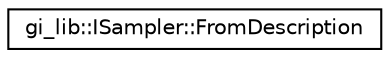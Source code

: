 digraph "Graphical Class Hierarchy"
{
  edge [fontname="Helvetica",fontsize="10",labelfontname="Helvetica",labelfontsize="10"];
  node [fontname="Helvetica",fontsize="10",shape=record];
  rankdir="LR";
  Node1 [label="gi_lib::ISampler::FromDescription",height=0.2,width=0.4,color="black", fillcolor="white", style="filled",URL="$structgi__lib_1_1_i_sampler_1_1_from_description.html",tooltip="Cached structure used to create a sampler state from a plain description. "];
}
